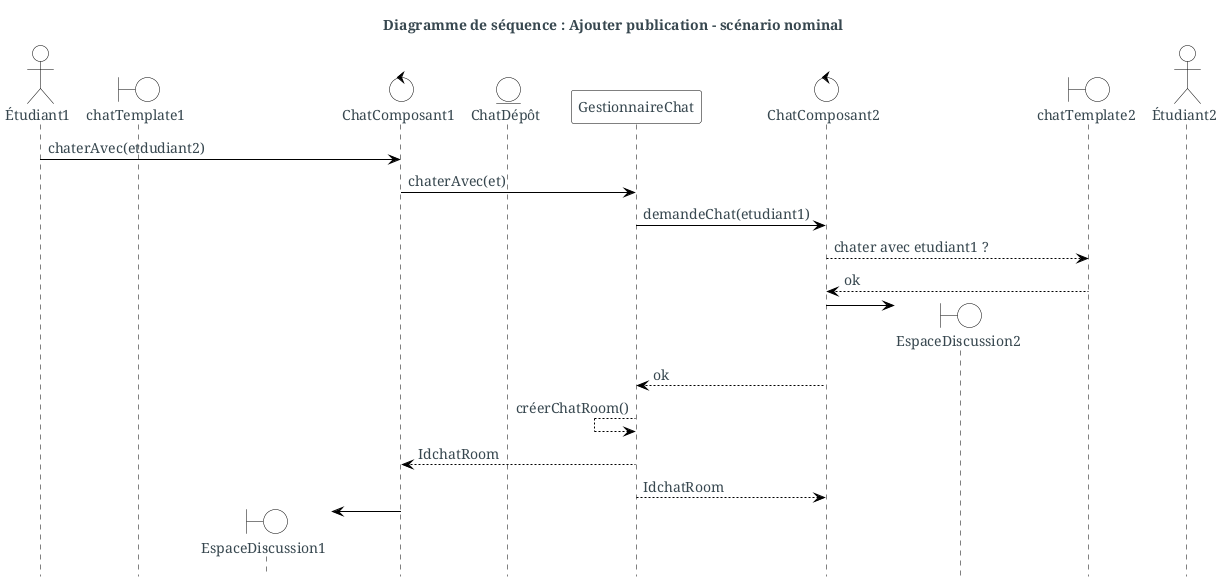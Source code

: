 @startuml
skinparam backgroundColor #fff
skinparam defaultFontColor #37474f
skinparam defaultFontSize 14
skinparam defaultFontName serif
skinparam defaultFontStyle bold
skinparam actorBackgroundColor #fff
skinparam actorBorderColor #000
skinparam boundaryBackgroundColor #fff
skinparam boundaryBorderColor #000
skinparam controlBackgroundColor #fff
skinparam controlBorderColor #000
skinparam entityBackgroundColor #fff
skinparam entityBorderColor #000
skinparam participantBackgroundColor #fff
skinparam participantBorderColor #000
skinparam ArrowColor #000
skinparam sequenceLifeLineBorderColor #000
skinparam sequenceBoxBorderColor #FFF
skinparam ParticipantPadding -80

title Diagramme de séquence : Ajouter publication - scénario nominal

hide footbox


actor Étudiant1 as student1
boundary chatTemplate1
boundary chatTemplate1
boundary EspaceDiscussion1
control ChatComposant1
entity ChatDépôt
participant GestionnaireChat
control ChatComposant2
boundary EspaceDiscussion2
boundary chatTemplate2
actor Étudiant2 as student2

student1 -> ChatComposant1 : chaterAvec(etdudiant2)
ChatComposant1 -> GestionnaireChat : chaterAvec(et)
GestionnaireChat -> ChatComposant2 : demandeChat(etudiant1)
ChatComposant2  --> chatTemplate2 : chater avec etudiant1 ?
ChatComposant2  <-- chatTemplate2 : ok
create EspaceDiscussion2
ChatComposant2 -> EspaceDiscussion2
GestionnaireChat <-- ChatComposant2 : ok
GestionnaireChat <-- GestionnaireChat : créerChatRoom()
ChatComposant1 <-- GestionnaireChat : IdchatRoom
ChatComposant2 <-- GestionnaireChat : IdchatRoom
create EspaceDiscussion1
ChatComposant1 -> EspaceDiscussion1

@enduml